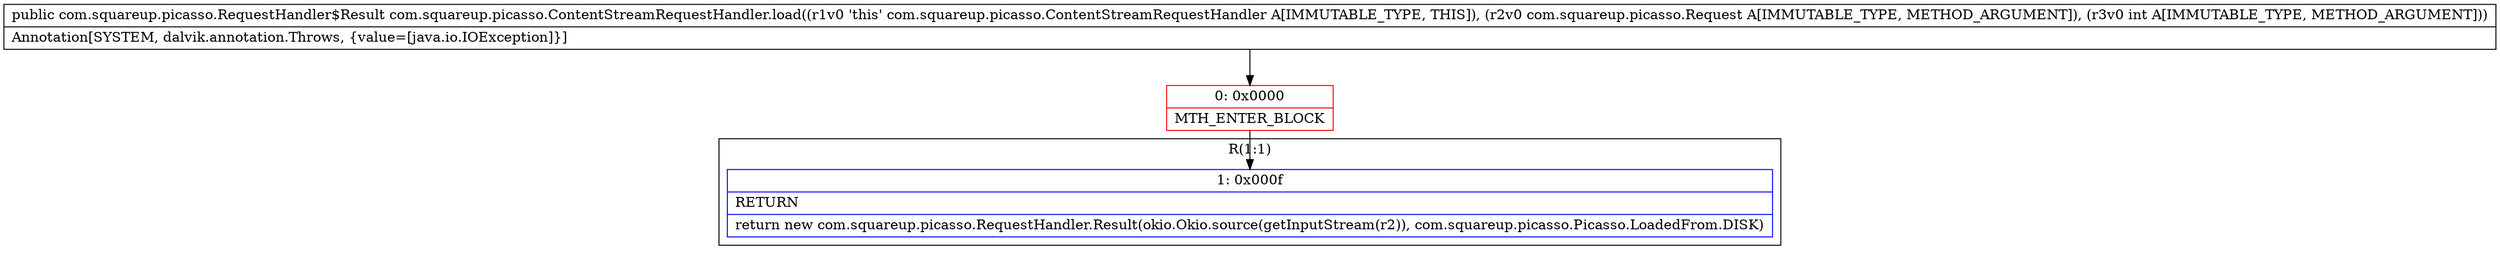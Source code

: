 digraph "CFG forcom.squareup.picasso.ContentStreamRequestHandler.load(Lcom\/squareup\/picasso\/Request;I)Lcom\/squareup\/picasso\/RequestHandler$Result;" {
subgraph cluster_Region_806240286 {
label = "R(1:1)";
node [shape=record,color=blue];
Node_1 [shape=record,label="{1\:\ 0x000f|RETURN\l|return new com.squareup.picasso.RequestHandler.Result(okio.Okio.source(getInputStream(r2)), com.squareup.picasso.Picasso.LoadedFrom.DISK)\l}"];
}
Node_0 [shape=record,color=red,label="{0\:\ 0x0000|MTH_ENTER_BLOCK\l}"];
MethodNode[shape=record,label="{public com.squareup.picasso.RequestHandler$Result com.squareup.picasso.ContentStreamRequestHandler.load((r1v0 'this' com.squareup.picasso.ContentStreamRequestHandler A[IMMUTABLE_TYPE, THIS]), (r2v0 com.squareup.picasso.Request A[IMMUTABLE_TYPE, METHOD_ARGUMENT]), (r3v0 int A[IMMUTABLE_TYPE, METHOD_ARGUMENT]))  | Annotation[SYSTEM, dalvik.annotation.Throws, \{value=[java.io.IOException]\}]\l}"];
MethodNode -> Node_0;
Node_0 -> Node_1;
}

